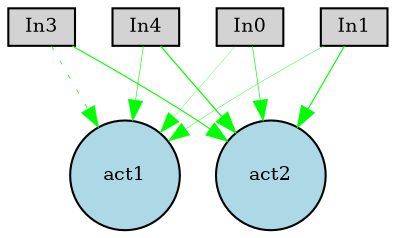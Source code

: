 digraph {
	node [fontsize=9 height=0.2 shape=circle width=0.2]
	In0 [fillcolor=lightgray shape=box style=filled]
	In1 [fillcolor=lightgray shape=box style=filled]
	In3 [fillcolor=lightgray shape=box style=filled]
	In4 [fillcolor=lightgray shape=box style=filled]
	act1 [fillcolor=lightblue style=filled]
	act2 [fillcolor=lightblue style=filled]
	In0 -> act1 [color=green penwidth=0.14385166018765666 style=solid]
	In0 -> act2 [color=green penwidth=0.3207283838733231 style=solid]
	In1 -> act1 [color=green penwidth=0.20494854111108668 style=solid]
	In1 -> act2 [color=green penwidth=0.5603113028356476 style=solid]
	In3 -> act1 [color=green penwidth=0.3731505665317769 style=dotted]
	In3 -> act2 [color=green penwidth=0.5318037527646526 style=solid]
	In4 -> act1 [color=green penwidth=0.2975604070503993 style=solid]
	In4 -> act2 [color=green penwidth=0.6062758438506267 style=solid]
}
